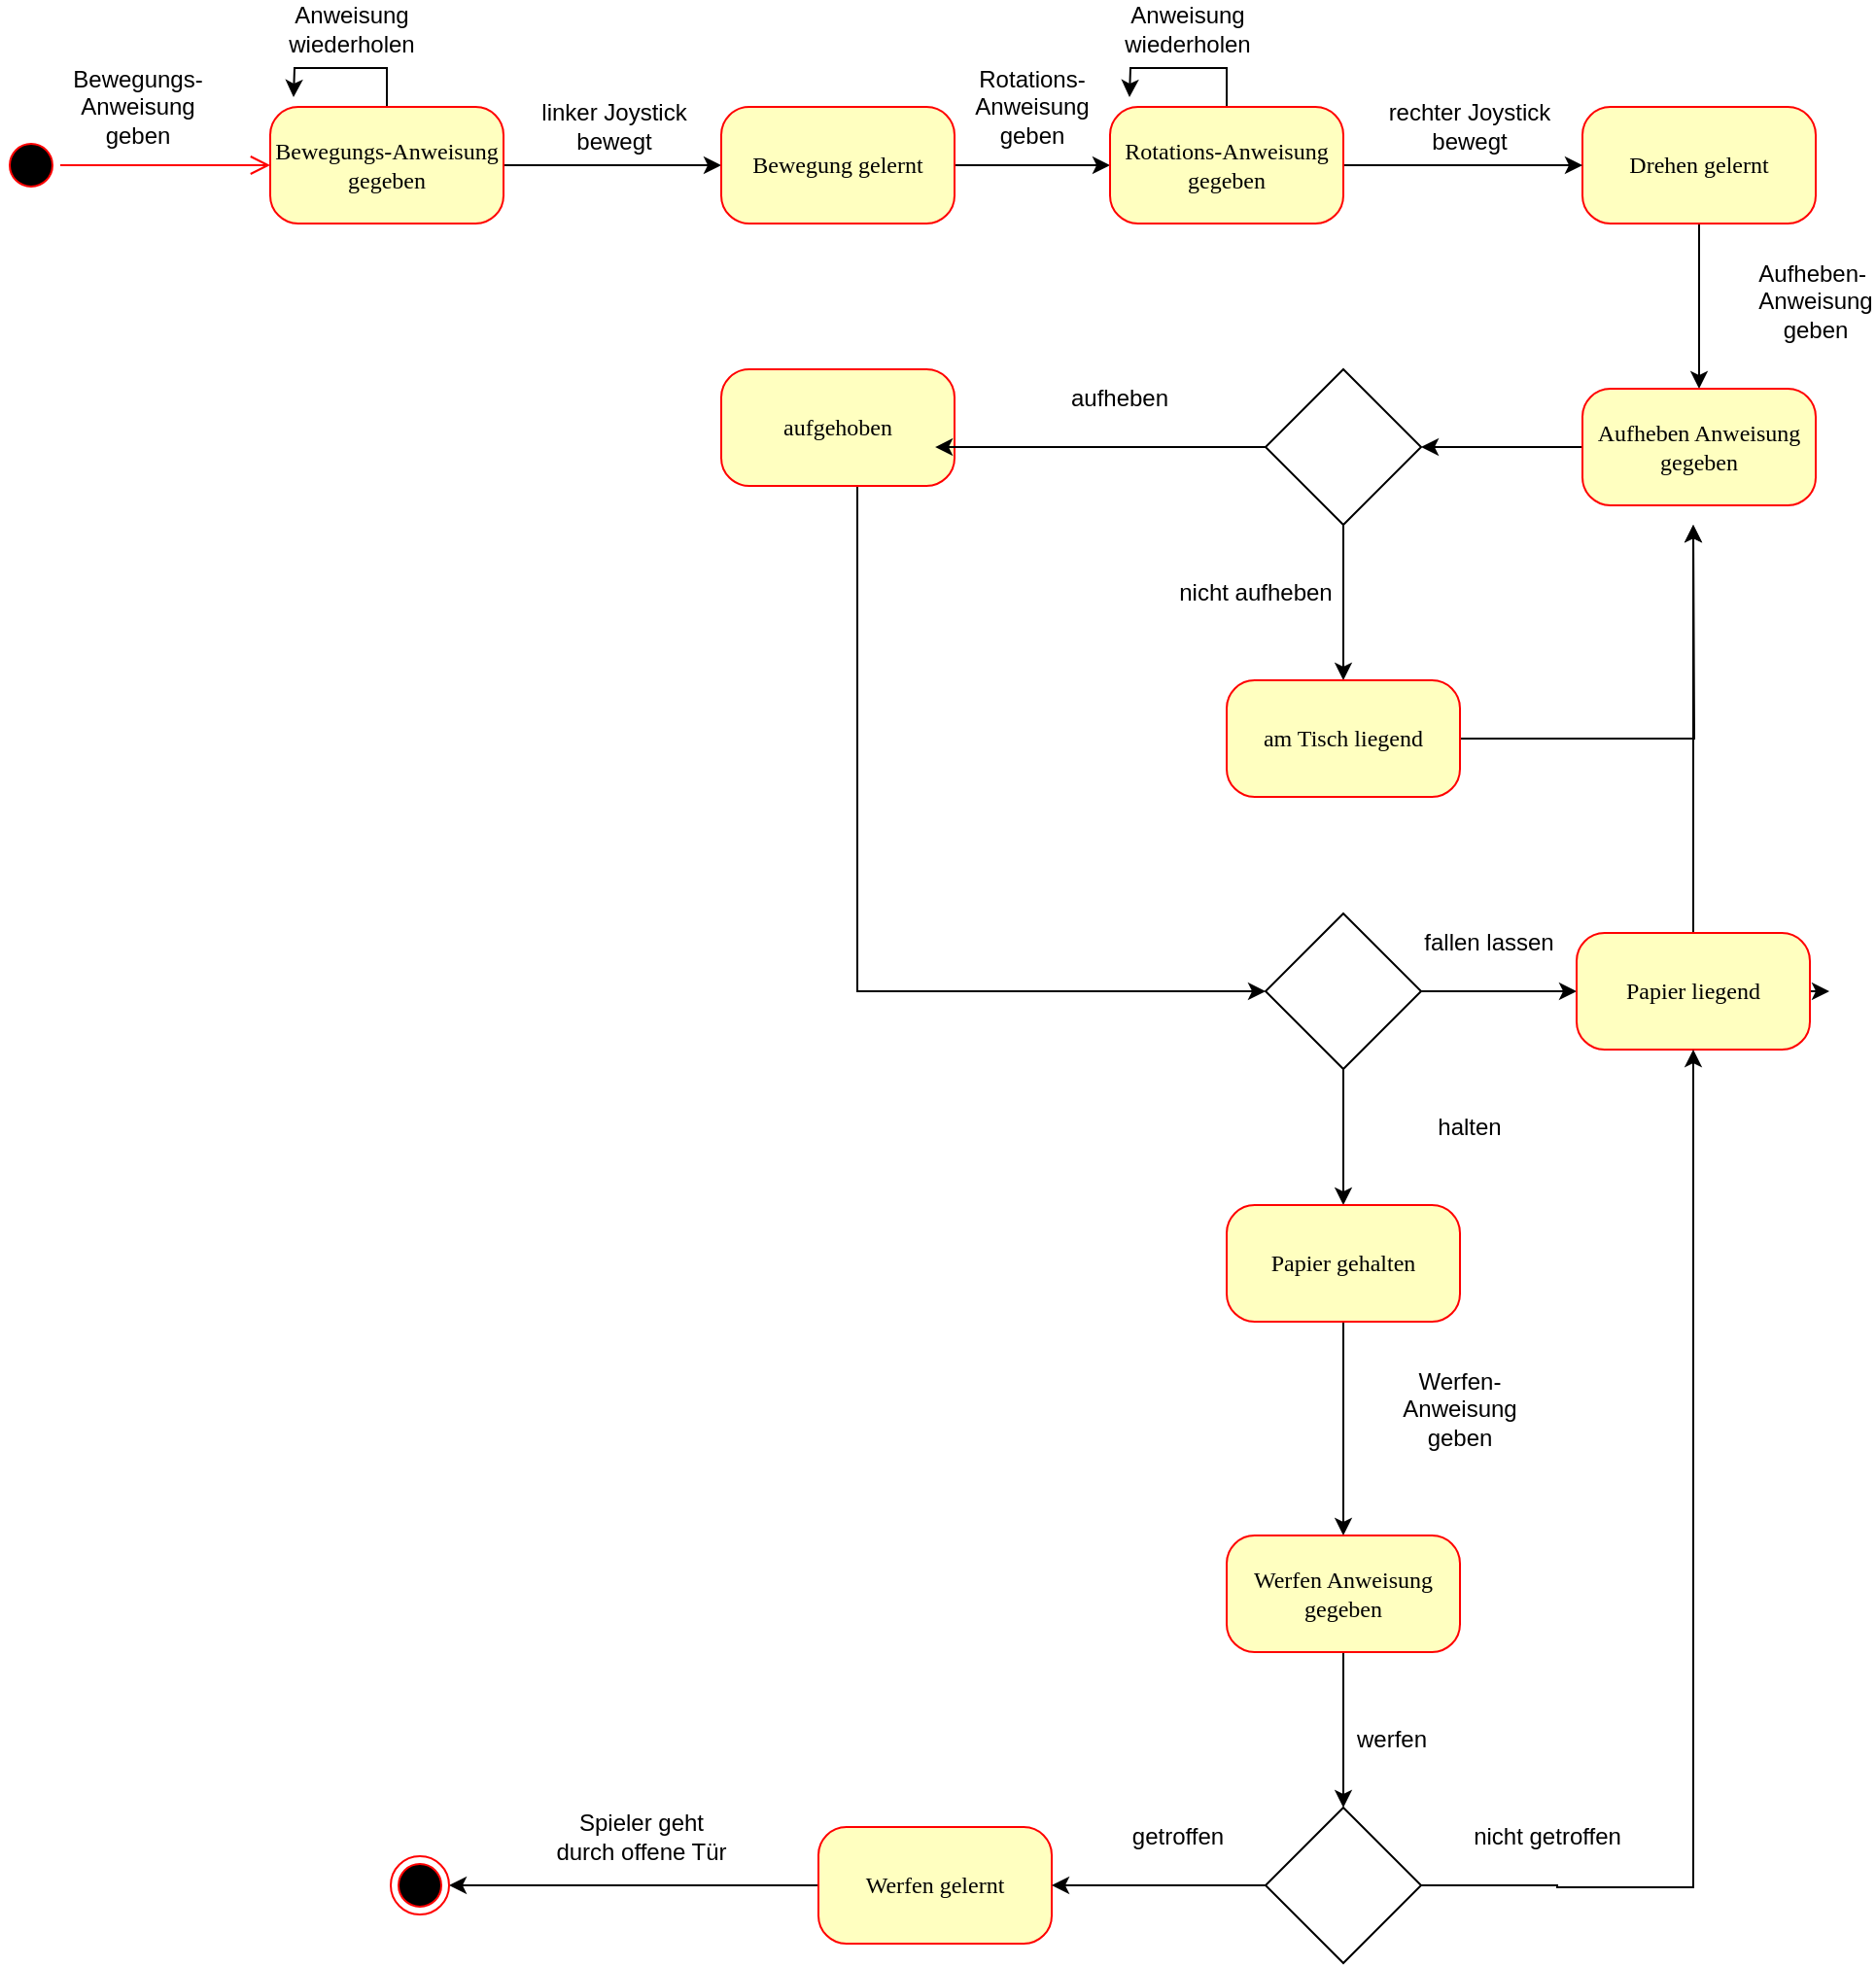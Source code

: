 <mxfile version="24.2.3" type="device">
  <diagram name="Seite-1" id="_WPFC1hnVViK7Obacsdg">
    <mxGraphModel dx="1434" dy="780" grid="1" gridSize="10" guides="1" tooltips="1" connect="1" arrows="1" fold="1" page="1" pageScale="1" pageWidth="827" pageHeight="1169" math="0" shadow="0">
      <root>
        <mxCell id="0" />
        <mxCell id="1" parent="0" />
        <mxCell id="x5YsZ-lgnN9ZiqodtVXa-1" value="" style="ellipse;html=1;shape=startState;fillColor=#000000;strokeColor=#ff0000;rounded=1;shadow=0;comic=0;labelBackgroundColor=none;fontFamily=Verdana;fontSize=12;fontColor=#000000;align=center;direction=south;" vertex="1" parent="1">
          <mxGeometry x="40" y="90" width="30" height="30" as="geometry" />
        </mxCell>
        <mxCell id="x5YsZ-lgnN9ZiqodtVXa-2" style="edgeStyle=orthogonalEdgeStyle;rounded=0;orthogonalLoop=1;jettySize=auto;html=1;exitX=1;exitY=0.5;exitDx=0;exitDy=0;entryX=0;entryY=0.5;entryDx=0;entryDy=0;" edge="1" parent="1" source="x5YsZ-lgnN9ZiqodtVXa-4" target="x5YsZ-lgnN9ZiqodtVXa-27">
          <mxGeometry relative="1" as="geometry" />
        </mxCell>
        <mxCell id="x5YsZ-lgnN9ZiqodtVXa-3" style="edgeStyle=orthogonalEdgeStyle;rounded=0;orthogonalLoop=1;jettySize=auto;html=1;" edge="1" parent="1" source="x5YsZ-lgnN9ZiqodtVXa-4">
          <mxGeometry relative="1" as="geometry">
            <mxPoint x="190" y="70" as="targetPoint" />
          </mxGeometry>
        </mxCell>
        <mxCell id="x5YsZ-lgnN9ZiqodtVXa-4" value="Bewegungs-Anweisung gegeben" style="rounded=1;whiteSpace=wrap;html=1;arcSize=24;fillColor=#ffffc0;strokeColor=#ff0000;shadow=0;comic=0;labelBackgroundColor=none;fontFamily=Verdana;fontSize=12;fontColor=#000000;align=center;" vertex="1" parent="1">
          <mxGeometry x="178" y="75" width="120" height="60" as="geometry" />
        </mxCell>
        <mxCell id="x5YsZ-lgnN9ZiqodtVXa-25" value="" style="edgeStyle=orthogonalEdgeStyle;html=1;verticalAlign=bottom;endArrow=open;endSize=8;strokeColor=#ff0000;rounded=0;exitX=0.5;exitY=0;exitDx=0;exitDy=0;entryX=0;entryY=0.5;entryDx=0;entryDy=0;" edge="1" parent="1" source="x5YsZ-lgnN9ZiqodtVXa-1" target="x5YsZ-lgnN9ZiqodtVXa-4">
          <mxGeometry relative="1" as="geometry">
            <mxPoint x="520" y="170" as="targetPoint" />
            <mxPoint x="260" y="190" as="sourcePoint" />
          </mxGeometry>
        </mxCell>
        <mxCell id="x5YsZ-lgnN9ZiqodtVXa-26" style="edgeStyle=orthogonalEdgeStyle;rounded=0;orthogonalLoop=1;jettySize=auto;html=1;entryX=0;entryY=0.5;entryDx=0;entryDy=0;" edge="1" parent="1" source="x5YsZ-lgnN9ZiqodtVXa-27" target="x5YsZ-lgnN9ZiqodtVXa-39">
          <mxGeometry relative="1" as="geometry" />
        </mxCell>
        <mxCell id="x5YsZ-lgnN9ZiqodtVXa-27" value="Bewegung gelernt" style="rounded=1;whiteSpace=wrap;html=1;arcSize=24;fillColor=#ffffc0;strokeColor=#ff0000;shadow=0;comic=0;labelBackgroundColor=none;fontFamily=Verdana;fontSize=12;fontColor=#000000;align=center;" vertex="1" parent="1">
          <mxGeometry x="410" y="75" width="120" height="60" as="geometry" />
        </mxCell>
        <mxCell id="x5YsZ-lgnN9ZiqodtVXa-44" value="" style="edgeStyle=orthogonalEdgeStyle;rounded=0;orthogonalLoop=1;jettySize=auto;html=1;" edge="1" parent="1" source="x5YsZ-lgnN9ZiqodtVXa-29" target="x5YsZ-lgnN9ZiqodtVXa-43">
          <mxGeometry relative="1" as="geometry" />
        </mxCell>
        <mxCell id="x5YsZ-lgnN9ZiqodtVXa-29" value="Drehen gelernt" style="rounded=1;whiteSpace=wrap;html=1;arcSize=24;fillColor=#ffffc0;strokeColor=#ff0000;shadow=0;comic=0;labelBackgroundColor=none;fontFamily=Verdana;fontSize=12;fontColor=#000000;align=center;" vertex="1" parent="1">
          <mxGeometry x="853" y="75" width="120" height="60" as="geometry" />
        </mxCell>
        <mxCell id="x5YsZ-lgnN9ZiqodtVXa-30" value="linker Joystick bewegt" style="text;html=1;align=center;verticalAlign=middle;whiteSpace=wrap;rounded=0;" vertex="1" parent="1">
          <mxGeometry x="310" y="70" width="90" height="30" as="geometry" />
        </mxCell>
        <mxCell id="x5YsZ-lgnN9ZiqodtVXa-31" value="rechter Joystick bewegt" style="text;html=1;align=center;verticalAlign=middle;whiteSpace=wrap;rounded=0;" vertex="1" parent="1">
          <mxGeometry x="750" y="70" width="90" height="30" as="geometry" />
        </mxCell>
        <mxCell id="x5YsZ-lgnN9ZiqodtVXa-95" style="edgeStyle=orthogonalEdgeStyle;rounded=0;orthogonalLoop=1;jettySize=auto;html=1;" edge="1" parent="1" source="x5YsZ-lgnN9ZiqodtVXa-33" target="x5YsZ-lgnN9ZiqodtVXa-36">
          <mxGeometry relative="1" as="geometry" />
        </mxCell>
        <mxCell id="x5YsZ-lgnN9ZiqodtVXa-33" value="Werfen gelernt" style="rounded=1;whiteSpace=wrap;html=1;arcSize=24;fillColor=#ffffc0;strokeColor=#ff0000;shadow=0;comic=0;labelBackgroundColor=none;fontFamily=Verdana;fontSize=12;fontColor=#000000;align=center;" vertex="1" parent="1">
          <mxGeometry x="460" y="960" width="120" height="60" as="geometry" />
        </mxCell>
        <mxCell id="x5YsZ-lgnN9ZiqodtVXa-34" value="Spieler geht durch offene Tür" style="text;html=1;align=center;verticalAlign=middle;whiteSpace=wrap;rounded=0;" vertex="1" parent="1">
          <mxGeometry x="324" y="950" width="90" height="30" as="geometry" />
        </mxCell>
        <mxCell id="x5YsZ-lgnN9ZiqodtVXa-35" value="Anweisung wiederholen" style="text;html=1;align=center;verticalAlign=middle;whiteSpace=wrap;rounded=0;" vertex="1" parent="1">
          <mxGeometry x="190" y="20" width="60" height="30" as="geometry" />
        </mxCell>
        <mxCell id="x5YsZ-lgnN9ZiqodtVXa-36" value="a" style="ellipse;html=1;shape=endState;fillColor=#000000;strokeColor=#ff0000;" vertex="1" parent="1">
          <mxGeometry x="240" y="975" width="30" height="30" as="geometry" />
        </mxCell>
        <mxCell id="x5YsZ-lgnN9ZiqodtVXa-37" style="edgeStyle=orthogonalEdgeStyle;rounded=0;orthogonalLoop=1;jettySize=auto;html=1;entryX=0;entryY=0.5;entryDx=0;entryDy=0;" edge="1" parent="1" source="x5YsZ-lgnN9ZiqodtVXa-39" target="x5YsZ-lgnN9ZiqodtVXa-29">
          <mxGeometry relative="1" as="geometry" />
        </mxCell>
        <mxCell id="x5YsZ-lgnN9ZiqodtVXa-38" style="edgeStyle=orthogonalEdgeStyle;rounded=0;orthogonalLoop=1;jettySize=auto;html=1;" edge="1" parent="1" source="x5YsZ-lgnN9ZiqodtVXa-39">
          <mxGeometry relative="1" as="geometry">
            <mxPoint x="620" y="70" as="targetPoint" />
          </mxGeometry>
        </mxCell>
        <mxCell id="x5YsZ-lgnN9ZiqodtVXa-39" value="Rotations-Anweisung gegeben" style="rounded=1;whiteSpace=wrap;html=1;arcSize=24;fillColor=#ffffc0;strokeColor=#ff0000;shadow=0;comic=0;labelBackgroundColor=none;fontFamily=Verdana;fontSize=12;fontColor=#000000;align=center;" vertex="1" parent="1">
          <mxGeometry x="610" y="75" width="120" height="60" as="geometry" />
        </mxCell>
        <mxCell id="x5YsZ-lgnN9ZiqodtVXa-40" value="Anweisung wiederholen" style="text;html=1;align=center;verticalAlign=middle;whiteSpace=wrap;rounded=0;" vertex="1" parent="1">
          <mxGeometry x="620" y="20" width="60" height="30" as="geometry" />
        </mxCell>
        <mxCell id="x5YsZ-lgnN9ZiqodtVXa-41" value="Bewegungs-Anweisung geben" style="text;html=1;align=center;verticalAlign=middle;whiteSpace=wrap;rounded=0;" vertex="1" parent="1">
          <mxGeometry x="80" y="60" width="60" height="30" as="geometry" />
        </mxCell>
        <mxCell id="x5YsZ-lgnN9ZiqodtVXa-42" value="Rotations-Anweisung geben" style="text;html=1;align=center;verticalAlign=middle;whiteSpace=wrap;rounded=0;" vertex="1" parent="1">
          <mxGeometry x="540" y="60" width="60" height="30" as="geometry" />
        </mxCell>
        <mxCell id="x5YsZ-lgnN9ZiqodtVXa-51" style="edgeStyle=orthogonalEdgeStyle;rounded=0;orthogonalLoop=1;jettySize=auto;html=1;entryX=1;entryY=0.5;entryDx=0;entryDy=0;" edge="1" parent="1" source="x5YsZ-lgnN9ZiqodtVXa-43" target="x5YsZ-lgnN9ZiqodtVXa-50">
          <mxGeometry relative="1" as="geometry" />
        </mxCell>
        <mxCell id="x5YsZ-lgnN9ZiqodtVXa-43" value="Aufheben Anweisung gegeben" style="rounded=1;whiteSpace=wrap;html=1;arcSize=24;fillColor=#ffffc0;strokeColor=#ff0000;shadow=0;comic=0;labelBackgroundColor=none;fontFamily=Verdana;fontSize=12;fontColor=#000000;align=center;" vertex="1" parent="1">
          <mxGeometry x="853" y="220" width="120" height="60" as="geometry" />
        </mxCell>
        <mxCell id="x5YsZ-lgnN9ZiqodtVXa-45" value="Aufheben-&amp;nbsp;&lt;br&gt;Anweisung geben" style="text;html=1;align=center;verticalAlign=middle;whiteSpace=wrap;rounded=0;" vertex="1" parent="1">
          <mxGeometry x="943" y="160" width="60" height="30" as="geometry" />
        </mxCell>
        <mxCell id="x5YsZ-lgnN9ZiqodtVXa-57" style="edgeStyle=orthogonalEdgeStyle;rounded=0;orthogonalLoop=1;jettySize=auto;html=1;entryX=0.5;entryY=0;entryDx=0;entryDy=0;" edge="1" parent="1" source="x5YsZ-lgnN9ZiqodtVXa-50" target="x5YsZ-lgnN9ZiqodtVXa-55">
          <mxGeometry relative="1" as="geometry" />
        </mxCell>
        <mxCell id="x5YsZ-lgnN9ZiqodtVXa-50" value="" style="rhombus;whiteSpace=wrap;html=1;" vertex="1" parent="1">
          <mxGeometry x="690" y="210" width="80" height="80" as="geometry" />
        </mxCell>
        <mxCell id="x5YsZ-lgnN9ZiqodtVXa-78" style="edgeStyle=orthogonalEdgeStyle;rounded=0;orthogonalLoop=1;jettySize=auto;html=1;entryX=0;entryY=0.5;entryDx=0;entryDy=0;" edge="1" parent="1" source="x5YsZ-lgnN9ZiqodtVXa-53" target="x5YsZ-lgnN9ZiqodtVXa-59">
          <mxGeometry relative="1" as="geometry">
            <mxPoint x="470" y="530" as="targetPoint" />
            <Array as="points">
              <mxPoint x="480" y="530" />
            </Array>
          </mxGeometry>
        </mxCell>
        <mxCell id="x5YsZ-lgnN9ZiqodtVXa-53" value="aufgehoben" style="rounded=1;whiteSpace=wrap;html=1;arcSize=24;fillColor=#ffffc0;strokeColor=#ff0000;shadow=0;comic=0;labelBackgroundColor=none;fontFamily=Verdana;fontSize=12;fontColor=#000000;align=center;" vertex="1" parent="1">
          <mxGeometry x="410" y="210" width="120" height="60" as="geometry" />
        </mxCell>
        <mxCell id="x5YsZ-lgnN9ZiqodtVXa-54" style="edgeStyle=orthogonalEdgeStyle;rounded=0;orthogonalLoop=1;jettySize=auto;html=1;entryX=0.917;entryY=0.667;entryDx=0;entryDy=0;entryPerimeter=0;" edge="1" parent="1" source="x5YsZ-lgnN9ZiqodtVXa-50" target="x5YsZ-lgnN9ZiqodtVXa-53">
          <mxGeometry relative="1" as="geometry" />
        </mxCell>
        <mxCell id="x5YsZ-lgnN9ZiqodtVXa-71" style="edgeStyle=orthogonalEdgeStyle;rounded=0;orthogonalLoop=1;jettySize=auto;html=1;" edge="1" parent="1" source="x5YsZ-lgnN9ZiqodtVXa-55">
          <mxGeometry relative="1" as="geometry">
            <mxPoint x="910" y="290" as="targetPoint" />
          </mxGeometry>
        </mxCell>
        <mxCell id="x5YsZ-lgnN9ZiqodtVXa-55" value="am Tisch liegend" style="rounded=1;whiteSpace=wrap;html=1;arcSize=24;fillColor=#ffffc0;strokeColor=#ff0000;shadow=0;comic=0;labelBackgroundColor=none;fontFamily=Verdana;fontSize=12;fontColor=#000000;align=center;" vertex="1" parent="1">
          <mxGeometry x="670" y="370" width="120" height="60" as="geometry" />
        </mxCell>
        <mxCell id="x5YsZ-lgnN9ZiqodtVXa-56" value="aufheben" style="text;html=1;align=center;verticalAlign=middle;whiteSpace=wrap;rounded=0;" vertex="1" parent="1">
          <mxGeometry x="570" y="210" width="90" height="30" as="geometry" />
        </mxCell>
        <mxCell id="x5YsZ-lgnN9ZiqodtVXa-58" value="nicht aufheben" style="text;html=1;align=center;verticalAlign=middle;whiteSpace=wrap;rounded=0;" vertex="1" parent="1">
          <mxGeometry x="640" y="310" width="90" height="30" as="geometry" />
        </mxCell>
        <mxCell id="x5YsZ-lgnN9ZiqodtVXa-66" style="edgeStyle=orthogonalEdgeStyle;rounded=0;orthogonalLoop=1;jettySize=auto;html=1;entryX=0.5;entryY=0;entryDx=0;entryDy=0;" edge="1" parent="1" source="x5YsZ-lgnN9ZiqodtVXa-59" target="x5YsZ-lgnN9ZiqodtVXa-65">
          <mxGeometry relative="1" as="geometry" />
        </mxCell>
        <mxCell id="x5YsZ-lgnN9ZiqodtVXa-72" style="edgeStyle=orthogonalEdgeStyle;rounded=0;orthogonalLoop=1;jettySize=auto;html=1;entryX=0;entryY=0.5;entryDx=0;entryDy=0;" edge="1" parent="1" source="x5YsZ-lgnN9ZiqodtVXa-59" target="x5YsZ-lgnN9ZiqodtVXa-62">
          <mxGeometry relative="1" as="geometry" />
        </mxCell>
        <mxCell id="x5YsZ-lgnN9ZiqodtVXa-59" value="" style="rhombus;whiteSpace=wrap;html=1;" vertex="1" parent="1">
          <mxGeometry x="690" y="490" width="80" height="80" as="geometry" />
        </mxCell>
        <mxCell id="x5YsZ-lgnN9ZiqodtVXa-75" style="edgeStyle=orthogonalEdgeStyle;rounded=0;orthogonalLoop=1;jettySize=auto;html=1;exitX=1;exitY=0.5;exitDx=0;exitDy=0;" edge="1" parent="1" source="x5YsZ-lgnN9ZiqodtVXa-62">
          <mxGeometry relative="1" as="geometry">
            <mxPoint x="980" y="530" as="targetPoint" />
          </mxGeometry>
        </mxCell>
        <mxCell id="x5YsZ-lgnN9ZiqodtVXa-77" style="edgeStyle=orthogonalEdgeStyle;rounded=0;orthogonalLoop=1;jettySize=auto;html=1;" edge="1" parent="1" source="x5YsZ-lgnN9ZiqodtVXa-62">
          <mxGeometry relative="1" as="geometry">
            <mxPoint x="910" y="290" as="targetPoint" />
          </mxGeometry>
        </mxCell>
        <mxCell id="x5YsZ-lgnN9ZiqodtVXa-62" value="Papier liegend" style="rounded=1;whiteSpace=wrap;html=1;arcSize=24;fillColor=#ffffc0;strokeColor=#ff0000;shadow=0;comic=0;labelBackgroundColor=none;fontFamily=Verdana;fontSize=12;fontColor=#000000;align=center;" vertex="1" parent="1">
          <mxGeometry x="850" y="500" width="120" height="60" as="geometry" />
        </mxCell>
        <mxCell id="x5YsZ-lgnN9ZiqodtVXa-64" value="fallen lassen" style="text;html=1;align=center;verticalAlign=middle;whiteSpace=wrap;rounded=0;" vertex="1" parent="1">
          <mxGeometry x="760" y="490" width="90" height="30" as="geometry" />
        </mxCell>
        <mxCell id="x5YsZ-lgnN9ZiqodtVXa-81" style="edgeStyle=orthogonalEdgeStyle;rounded=0;orthogonalLoop=1;jettySize=auto;html=1;entryX=0.5;entryY=0;entryDx=0;entryDy=0;" edge="1" parent="1" source="x5YsZ-lgnN9ZiqodtVXa-65" target="x5YsZ-lgnN9ZiqodtVXa-80">
          <mxGeometry relative="1" as="geometry" />
        </mxCell>
        <mxCell id="x5YsZ-lgnN9ZiqodtVXa-65" value="Papier gehalten" style="rounded=1;whiteSpace=wrap;html=1;arcSize=24;fillColor=#ffffc0;strokeColor=#ff0000;shadow=0;comic=0;labelBackgroundColor=none;fontFamily=Verdana;fontSize=12;fontColor=#000000;align=center;" vertex="1" parent="1">
          <mxGeometry x="670" y="640" width="120" height="60" as="geometry" />
        </mxCell>
        <mxCell id="x5YsZ-lgnN9ZiqodtVXa-67" value="halten" style="text;html=1;align=center;verticalAlign=middle;whiteSpace=wrap;rounded=0;" vertex="1" parent="1">
          <mxGeometry x="750" y="585" width="90" height="30" as="geometry" />
        </mxCell>
        <mxCell id="x5YsZ-lgnN9ZiqodtVXa-84" style="edgeStyle=orthogonalEdgeStyle;rounded=0;orthogonalLoop=1;jettySize=auto;html=1;" edge="1" parent="1" source="x5YsZ-lgnN9ZiqodtVXa-80" target="x5YsZ-lgnN9ZiqodtVXa-83">
          <mxGeometry relative="1" as="geometry" />
        </mxCell>
        <mxCell id="x5YsZ-lgnN9ZiqodtVXa-80" value="Werfen Anweisung gegeben" style="rounded=1;whiteSpace=wrap;html=1;arcSize=24;fillColor=#ffffc0;strokeColor=#ff0000;shadow=0;comic=0;labelBackgroundColor=none;fontFamily=Verdana;fontSize=12;fontColor=#000000;align=center;" vertex="1" parent="1">
          <mxGeometry x="670" y="810" width="120" height="60" as="geometry" />
        </mxCell>
        <mxCell id="x5YsZ-lgnN9ZiqodtVXa-82" value="Werfen-Anweisung geben" style="text;html=1;align=center;verticalAlign=middle;whiteSpace=wrap;rounded=0;" vertex="1" parent="1">
          <mxGeometry x="760" y="730" width="60" height="30" as="geometry" />
        </mxCell>
        <mxCell id="x5YsZ-lgnN9ZiqodtVXa-87" style="edgeStyle=orthogonalEdgeStyle;rounded=0;orthogonalLoop=1;jettySize=auto;html=1;" edge="1" parent="1" source="x5YsZ-lgnN9ZiqodtVXa-83" target="x5YsZ-lgnN9ZiqodtVXa-62">
          <mxGeometry relative="1" as="geometry">
            <mxPoint x="910" y="990" as="targetPoint" />
            <Array as="points">
              <mxPoint x="840" y="990" />
              <mxPoint x="840" y="991" />
              <mxPoint x="910" y="991" />
            </Array>
          </mxGeometry>
        </mxCell>
        <mxCell id="x5YsZ-lgnN9ZiqodtVXa-90" style="edgeStyle=orthogonalEdgeStyle;rounded=0;orthogonalLoop=1;jettySize=auto;html=1;" edge="1" parent="1" source="x5YsZ-lgnN9ZiqodtVXa-83">
          <mxGeometry relative="1" as="geometry">
            <mxPoint x="580" y="990" as="targetPoint" />
          </mxGeometry>
        </mxCell>
        <mxCell id="x5YsZ-lgnN9ZiqodtVXa-83" value="" style="rhombus;whiteSpace=wrap;html=1;" vertex="1" parent="1">
          <mxGeometry x="690" y="950" width="80" height="80" as="geometry" />
        </mxCell>
        <mxCell id="x5YsZ-lgnN9ZiqodtVXa-88" value="nicht getroffen" style="text;html=1;align=center;verticalAlign=middle;whiteSpace=wrap;rounded=0;" vertex="1" parent="1">
          <mxGeometry x="790" y="950" width="90" height="30" as="geometry" />
        </mxCell>
        <mxCell id="x5YsZ-lgnN9ZiqodtVXa-91" value="getroffen" style="text;html=1;align=center;verticalAlign=middle;whiteSpace=wrap;rounded=0;" vertex="1" parent="1">
          <mxGeometry x="600" y="950" width="90" height="30" as="geometry" />
        </mxCell>
        <mxCell id="x5YsZ-lgnN9ZiqodtVXa-92" value="werfen" style="text;html=1;align=center;verticalAlign=middle;whiteSpace=wrap;rounded=0;" vertex="1" parent="1">
          <mxGeometry x="710" y="900" width="90" height="30" as="geometry" />
        </mxCell>
      </root>
    </mxGraphModel>
  </diagram>
</mxfile>
